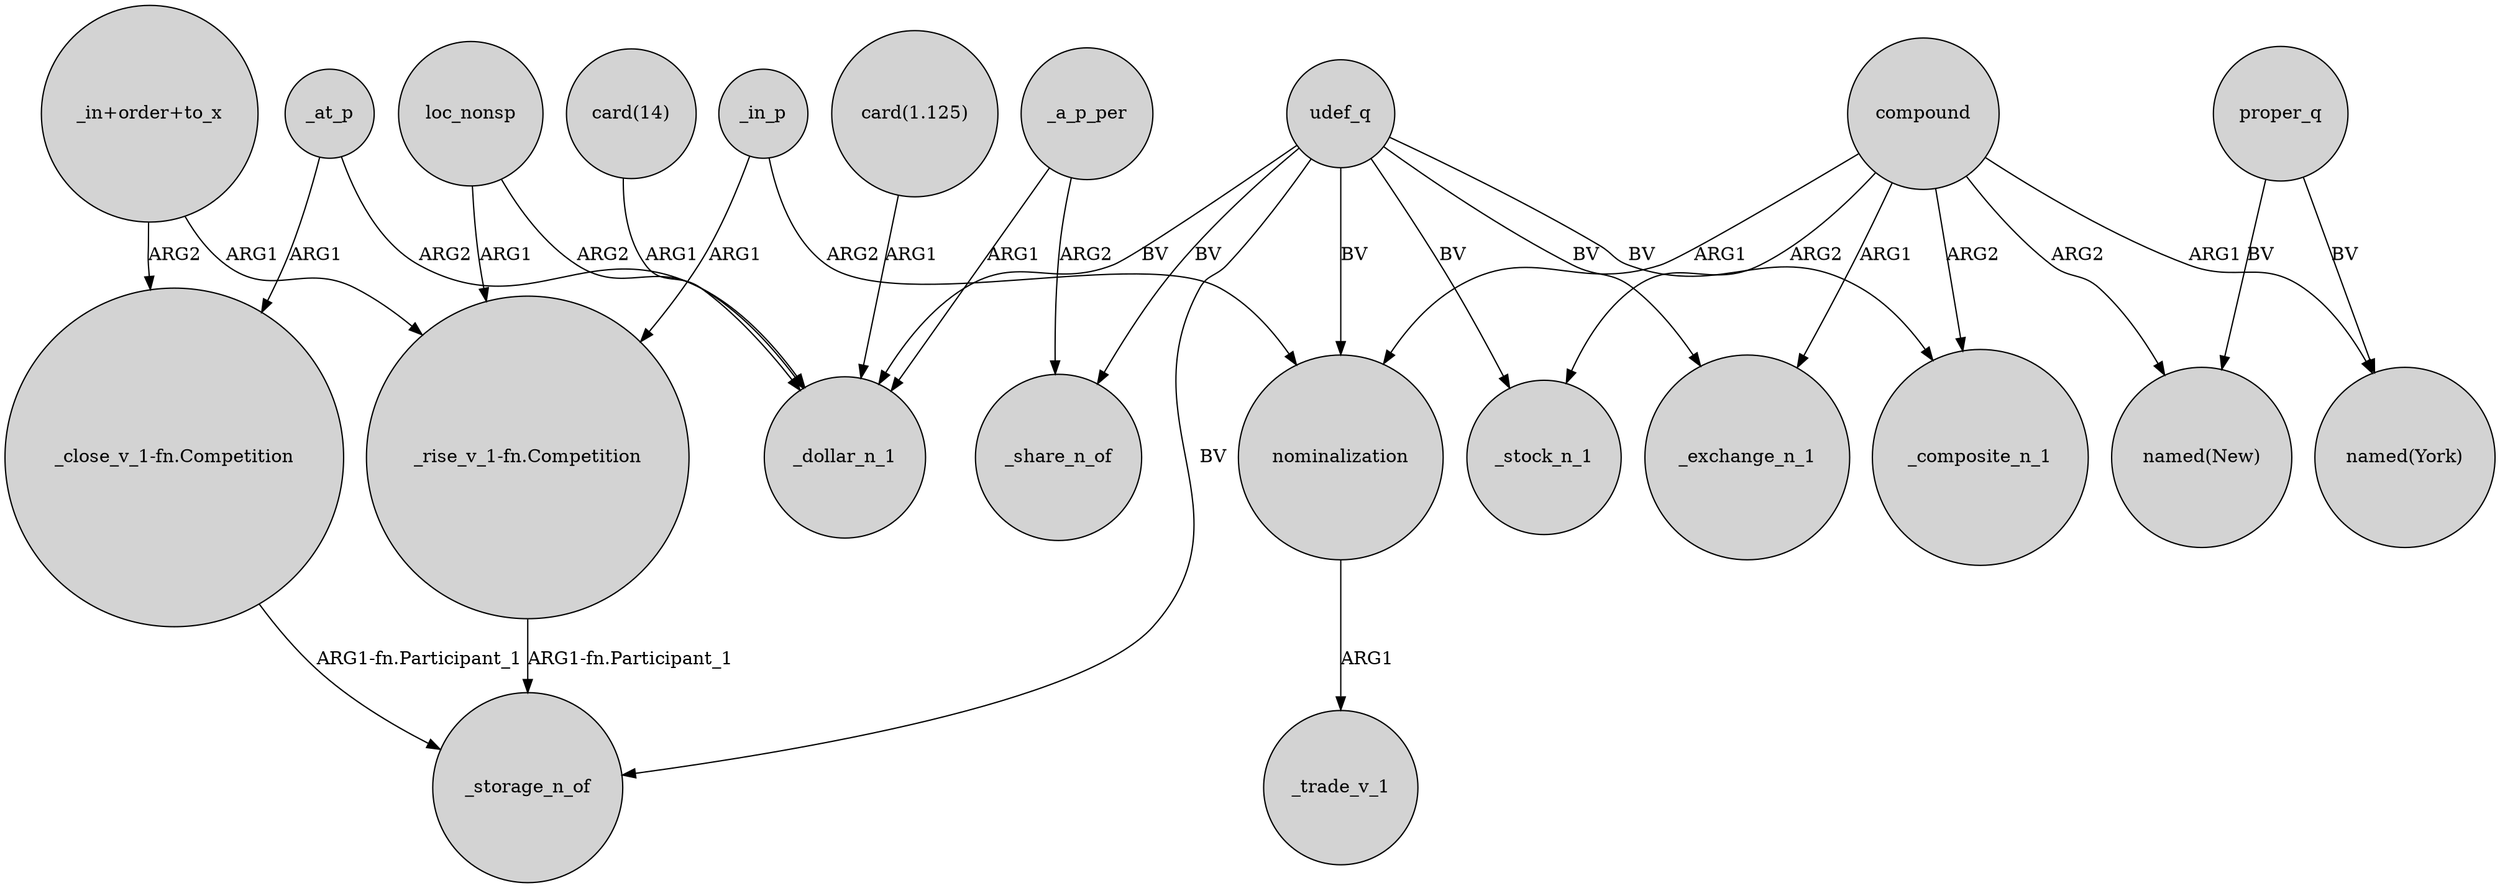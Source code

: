 digraph {
	node [shape=circle style=filled]
	"_rise_v_1-fn.Competition" -> _storage_n_of [label="ARG1-fn.Participant_1"]
	loc_nonsp -> "_rise_v_1-fn.Competition" [label=ARG1]
	loc_nonsp -> _dollar_n_1 [label=ARG2]
	"_close_v_1-fn.Competition" -> _storage_n_of [label="ARG1-fn.Participant_1"]
	_at_p -> "_close_v_1-fn.Competition" [label=ARG1]
	compound -> "named(New)" [label=ARG2]
	"card(1.125)" -> _dollar_n_1 [label=ARG1]
	"_in+order+to_x" -> "_rise_v_1-fn.Competition" [label=ARG1]
	proper_q -> "named(New)" [label=BV]
	udef_q -> nominalization [label=BV]
	udef_q -> _exchange_n_1 [label=BV]
	udef_q -> _storage_n_of [label=BV]
	compound -> _exchange_n_1 [label=ARG1]
	proper_q -> "named(York)" [label=BV]
	compound -> nominalization [label=ARG1]
	udef_q -> _stock_n_1 [label=BV]
	_at_p -> _dollar_n_1 [label=ARG2]
	_a_p_per -> _share_n_of [label=ARG2]
	udef_q -> _share_n_of [label=BV]
	compound -> _stock_n_1 [label=ARG2]
	udef_q -> _dollar_n_1 [label=BV]
	"card(14)" -> _dollar_n_1 [label=ARG1]
	_a_p_per -> _dollar_n_1 [label=ARG1]
	"_in+order+to_x" -> "_close_v_1-fn.Competition" [label=ARG2]
	udef_q -> _composite_n_1 [label=BV]
	compound -> "named(York)" [label=ARG1]
	_in_p -> "_rise_v_1-fn.Competition" [label=ARG1]
	_in_p -> nominalization [label=ARG2]
	compound -> _composite_n_1 [label=ARG2]
	nominalization -> _trade_v_1 [label=ARG1]
}
